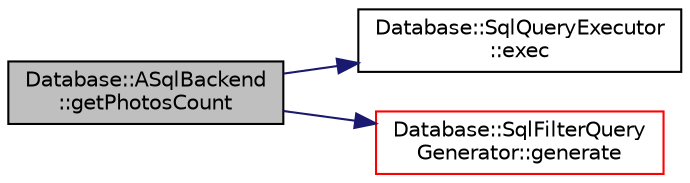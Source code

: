 digraph "Database::ASqlBackend::getPhotosCount"
{
 // LATEX_PDF_SIZE
  edge [fontname="Helvetica",fontsize="10",labelfontname="Helvetica",labelfontsize="10"];
  node [fontname="Helvetica",fontsize="10",shape=record];
  rankdir="LR";
  Node1 [label="Database::ASqlBackend\l::getPhotosCount",height=0.2,width=0.4,color="black", fillcolor="grey75", style="filled", fontcolor="black",tooltip="Count photos matching filter."];
  Node1 -> Node2 [color="midnightblue",fontsize="10",style="solid",fontname="Helvetica"];
  Node2 [label="Database::SqlQueryExecutor\l::exec",height=0.2,width=0.4,color="black", fillcolor="white", style="filled",URL="$class_database_1_1_sql_query_executor.html#a92b20d0dac92b5fa49b9184f8e341a94",tooltip=" "];
  Node1 -> Node3 [color="midnightblue",fontsize="10",style="solid",fontname="Helvetica"];
  Node3 [label="Database::SqlFilterQuery\lGenerator::generate",height=0.2,width=0.4,color="red", fillcolor="white", style="filled",URL="$class_database_1_1_sql_filter_query_generator.html#a41b86be1876d22b283d495106b9bcf0c",tooltip=" "];
}
